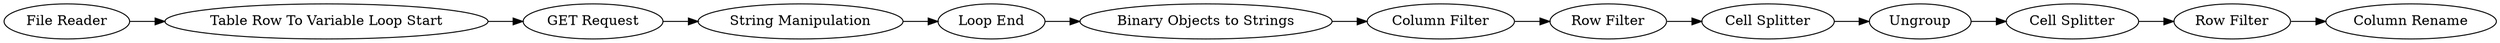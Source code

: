 digraph {
	8 -> 23
	18 -> 19
	17 -> 10
	20 -> 17
	19 -> 21
	15 -> 8
	9 -> 20
	1 -> 15
	21 -> 22
	10 -> 18
	23 -> 4
	4 -> 9
	20 [label="Column Filter"]
	1 [label="File Reader"]
	22 [label="Column Rename"]
	9 [label="Binary Objects to Strings"]
	23 [label="String Manipulation"]
	4 [label="Loop End"]
	18 [label=Ungroup]
	21 [label="Row Filter"]
	8 [label="GET Request"]
	15 [label="Table Row To Variable Loop Start"]
	17 [label="Row Filter"]
	10 [label="Cell Splitter"]
	19 [label="Cell Splitter"]
	rankdir=LR
}

